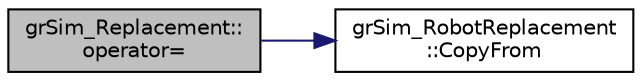 digraph "grSim_Replacement::operator="
{
 // INTERACTIVE_SVG=YES
  edge [fontname="Helvetica",fontsize="10",labelfontname="Helvetica",labelfontsize="10"];
  node [fontname="Helvetica",fontsize="10",shape=record];
  rankdir="LR";
  Node1 [label="grSim_Replacement::\loperator=",height=0.2,width=0.4,color="black", fillcolor="grey75", style="filled", fontcolor="black"];
  Node1 -> Node2 [color="midnightblue",fontsize="10",style="solid",fontname="Helvetica"];
  Node2 [label="grSim_RobotReplacement\l::CopyFrom",height=0.2,width=0.4,color="black", fillcolor="white", style="filled",URL="$d5/da8/classgr_sim___robot_replacement.html#a4edf77ceeac6398b99774d8f4bc3eb77"];
}
